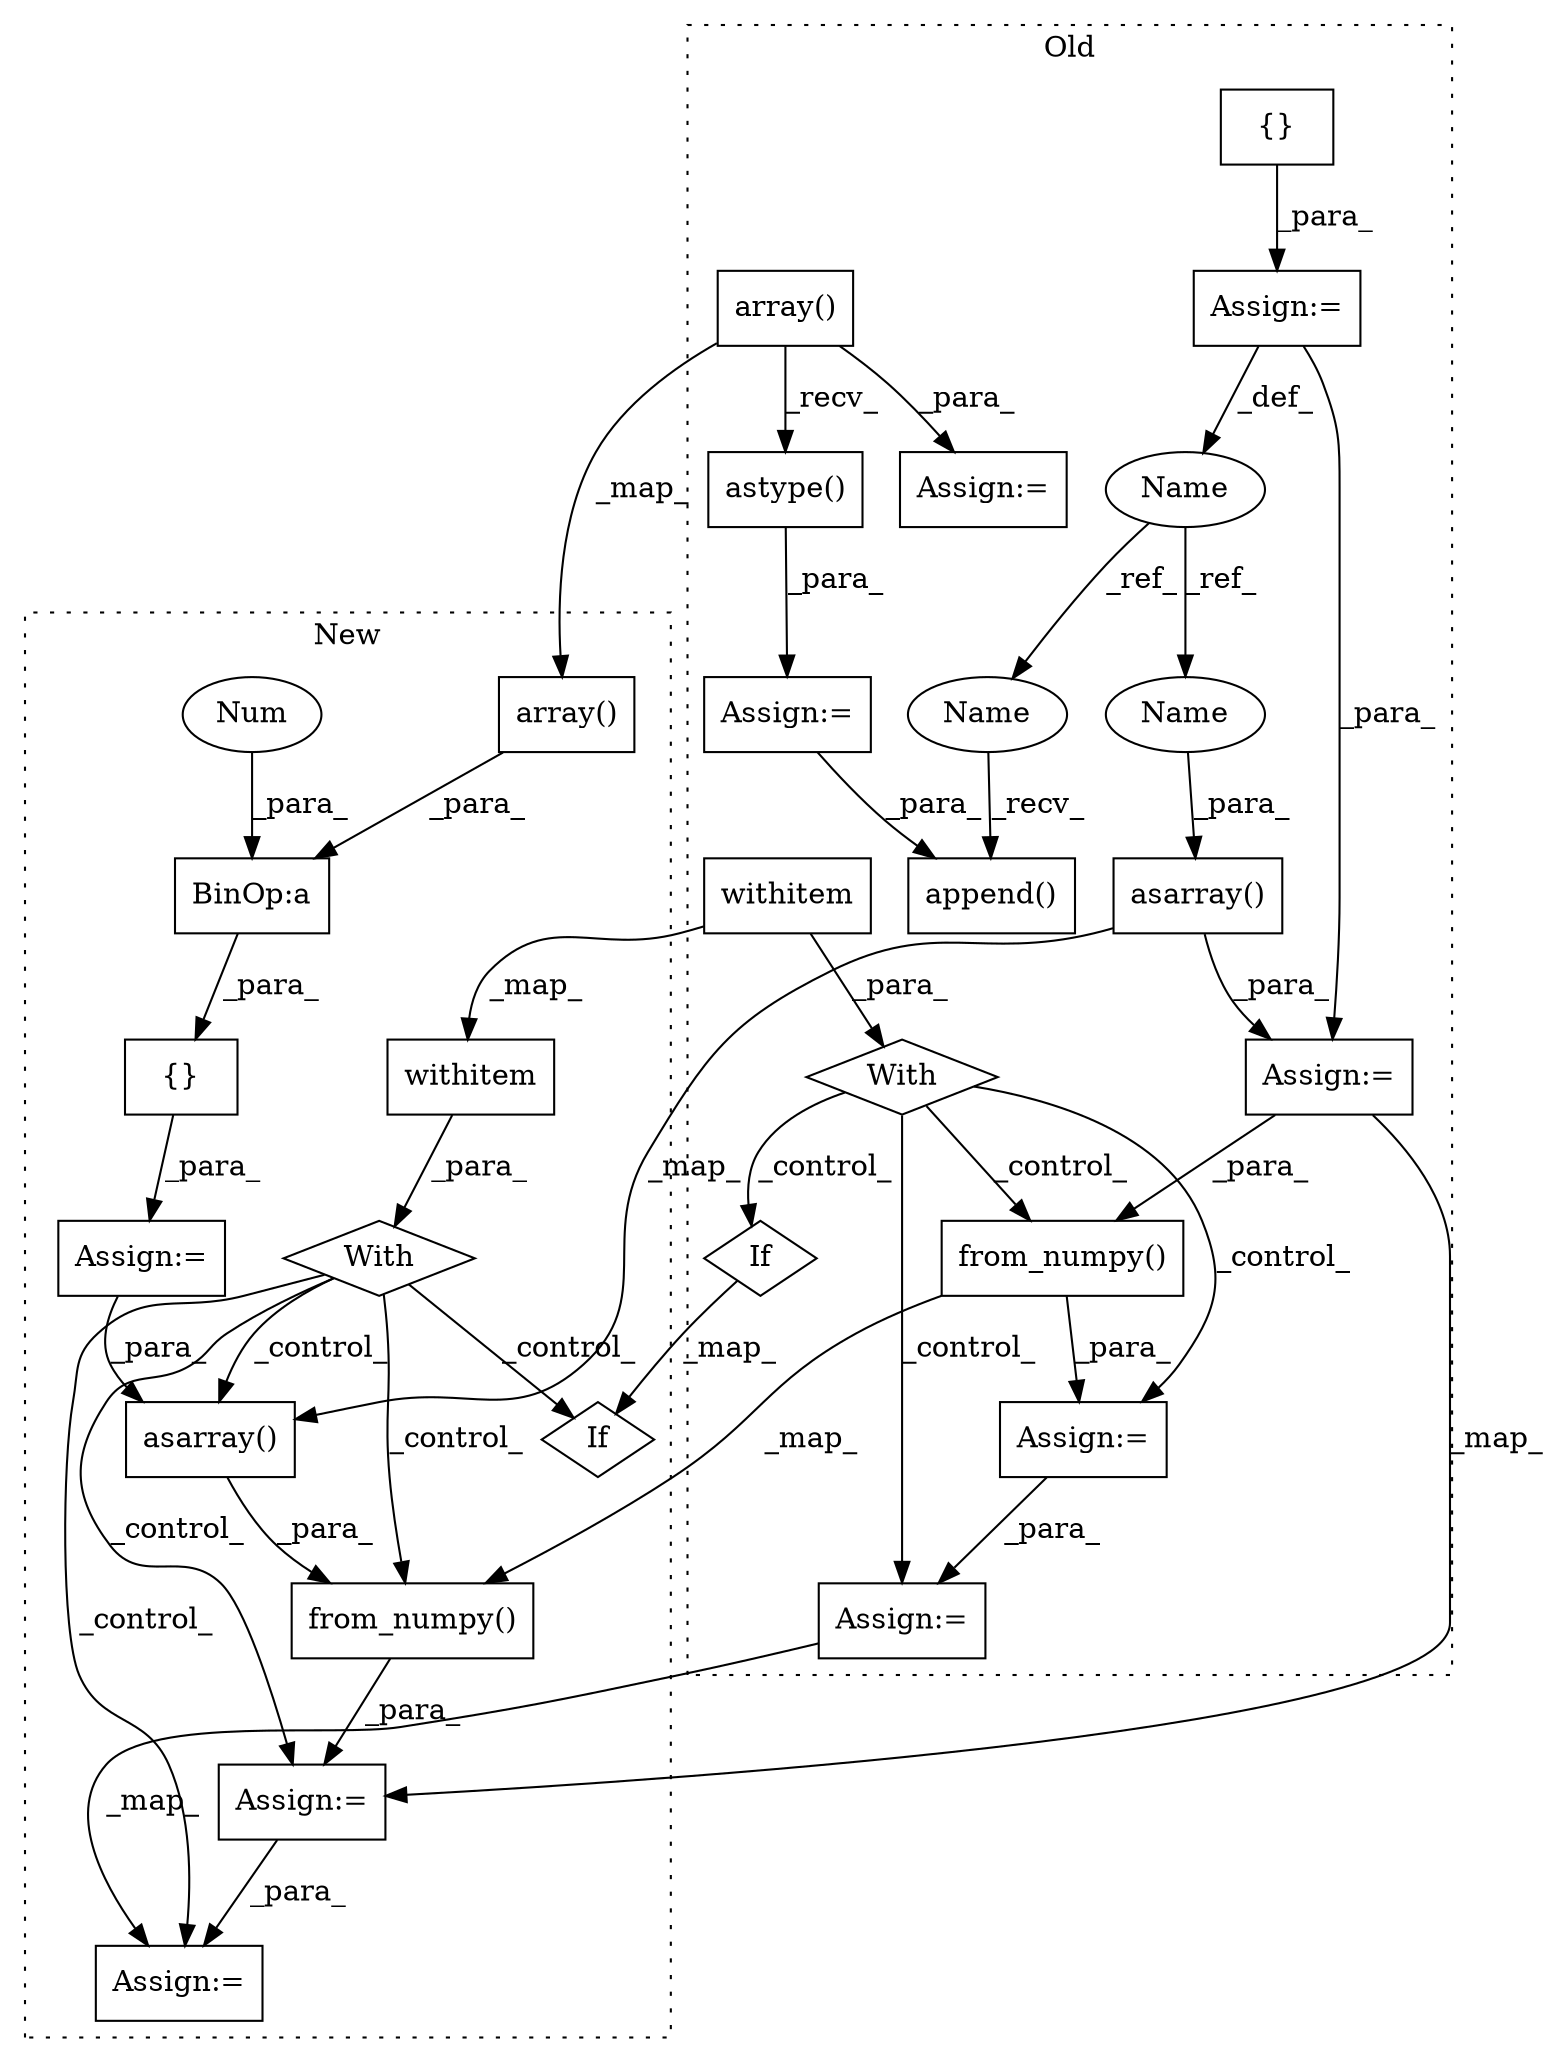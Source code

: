 digraph G {
subgraph cluster0 {
1 [label="astype()" a="75" s="1174,1197" l="13,1" shape="box"];
4 [label="Assign:=" a="68" s="1171" l="3" shape="box"];
7 [label="array()" a="75" s="1047,1064" l="9,20" shape="box"];
8 [label="asarray()" a="75" s="1268,1285" l="11,1" shape="box"];
10 [label="{}" a="59" s="1217,1217" l="2,1" shape="box"];
11 [label="from_numpy()" a="75" s="1342,1365" l="17,1" shape="box"];
13 [label="append()" a="75" s="1229,1248" l="14,1" shape="box"];
14 [label="Name" a="87" s="1208" l="6" shape="ellipse"];
16 [label="Assign:=" a="68" s="1339" l="3" shape="box"];
17 [label="Assign:=" a="68" s="1214" l="3" shape="box"];
18 [label="Assign:=" a="68" s="1099" l="4" shape="box"];
19 [label="Assign:=" a="68" s="1265" l="3" shape="box"];
22 [label="Assign:=" a="68" s="1454" l="3" shape="box"];
24 [label="With" a="39" s="1298,1308" l="5,25" shape="diamond"];
25 [label="If" a="96" s="1380" l="3" shape="diamond"];
27 [label="withitem" a="49" s="1303" l="5" shape="box"];
29 [label="Name" a="87" s="1279" l="6" shape="ellipse"];
30 [label="Name" a="87" s="1229" l="6" shape="ellipse"];
label = "Old";
style="dotted";
}
subgraph cluster1 {
2 [label="{}" a="59" s="1537,1543" l="1,0" shape="box"];
3 [label="Assign:=" a="68" s="1534" l="3" shape="box"];
5 [label="BinOp:a" a="82" s="1295" l="3" shape="box"];
6 [label="array()" a="75" s="1258,1275" l="9,20" shape="box"];
9 [label="asarray()" a="75" s="1617,1634" l="11,1" shape="box"];
12 [label="from_numpy()" a="75" s="1600,1635" l="17,1" shape="box"];
15 [label="Num" a="76" s="1298" l="5" shape="ellipse"];
20 [label="Assign:=" a="68" s="1597" l="3" shape="box"];
21 [label="With" a="39" s="1556,1566" l="5,25" shape="diamond"];
23 [label="Assign:=" a="68" s="1904" l="3" shape="box"];
26 [label="If" a="96" s="1650" l="3" shape="diamond"];
28 [label="withitem" a="49" s="1561" l="5" shape="box"];
label = "New";
style="dotted";
}
1 -> 4 [label="_para_"];
2 -> 3 [label="_para_"];
3 -> 9 [label="_para_"];
4 -> 13 [label="_para_"];
5 -> 2 [label="_para_"];
6 -> 5 [label="_para_"];
7 -> 1 [label="_recv_"];
7 -> 6 [label="_map_"];
7 -> 18 [label="_para_"];
8 -> 9 [label="_map_"];
8 -> 19 [label="_para_"];
9 -> 12 [label="_para_"];
10 -> 17 [label="_para_"];
11 -> 12 [label="_map_"];
11 -> 16 [label="_para_"];
12 -> 20 [label="_para_"];
14 -> 29 [label="_ref_"];
14 -> 30 [label="_ref_"];
15 -> 5 [label="_para_"];
16 -> 22 [label="_para_"];
17 -> 19 [label="_para_"];
17 -> 14 [label="_def_"];
19 -> 11 [label="_para_"];
19 -> 20 [label="_map_"];
20 -> 23 [label="_para_"];
21 -> 9 [label="_control_"];
21 -> 12 [label="_control_"];
21 -> 26 [label="_control_"];
21 -> 23 [label="_control_"];
21 -> 20 [label="_control_"];
22 -> 23 [label="_map_"];
24 -> 25 [label="_control_"];
24 -> 22 [label="_control_"];
24 -> 16 [label="_control_"];
24 -> 11 [label="_control_"];
25 -> 26 [label="_map_"];
27 -> 28 [label="_map_"];
27 -> 24 [label="_para_"];
28 -> 21 [label="_para_"];
29 -> 8 [label="_para_"];
30 -> 13 [label="_recv_"];
}